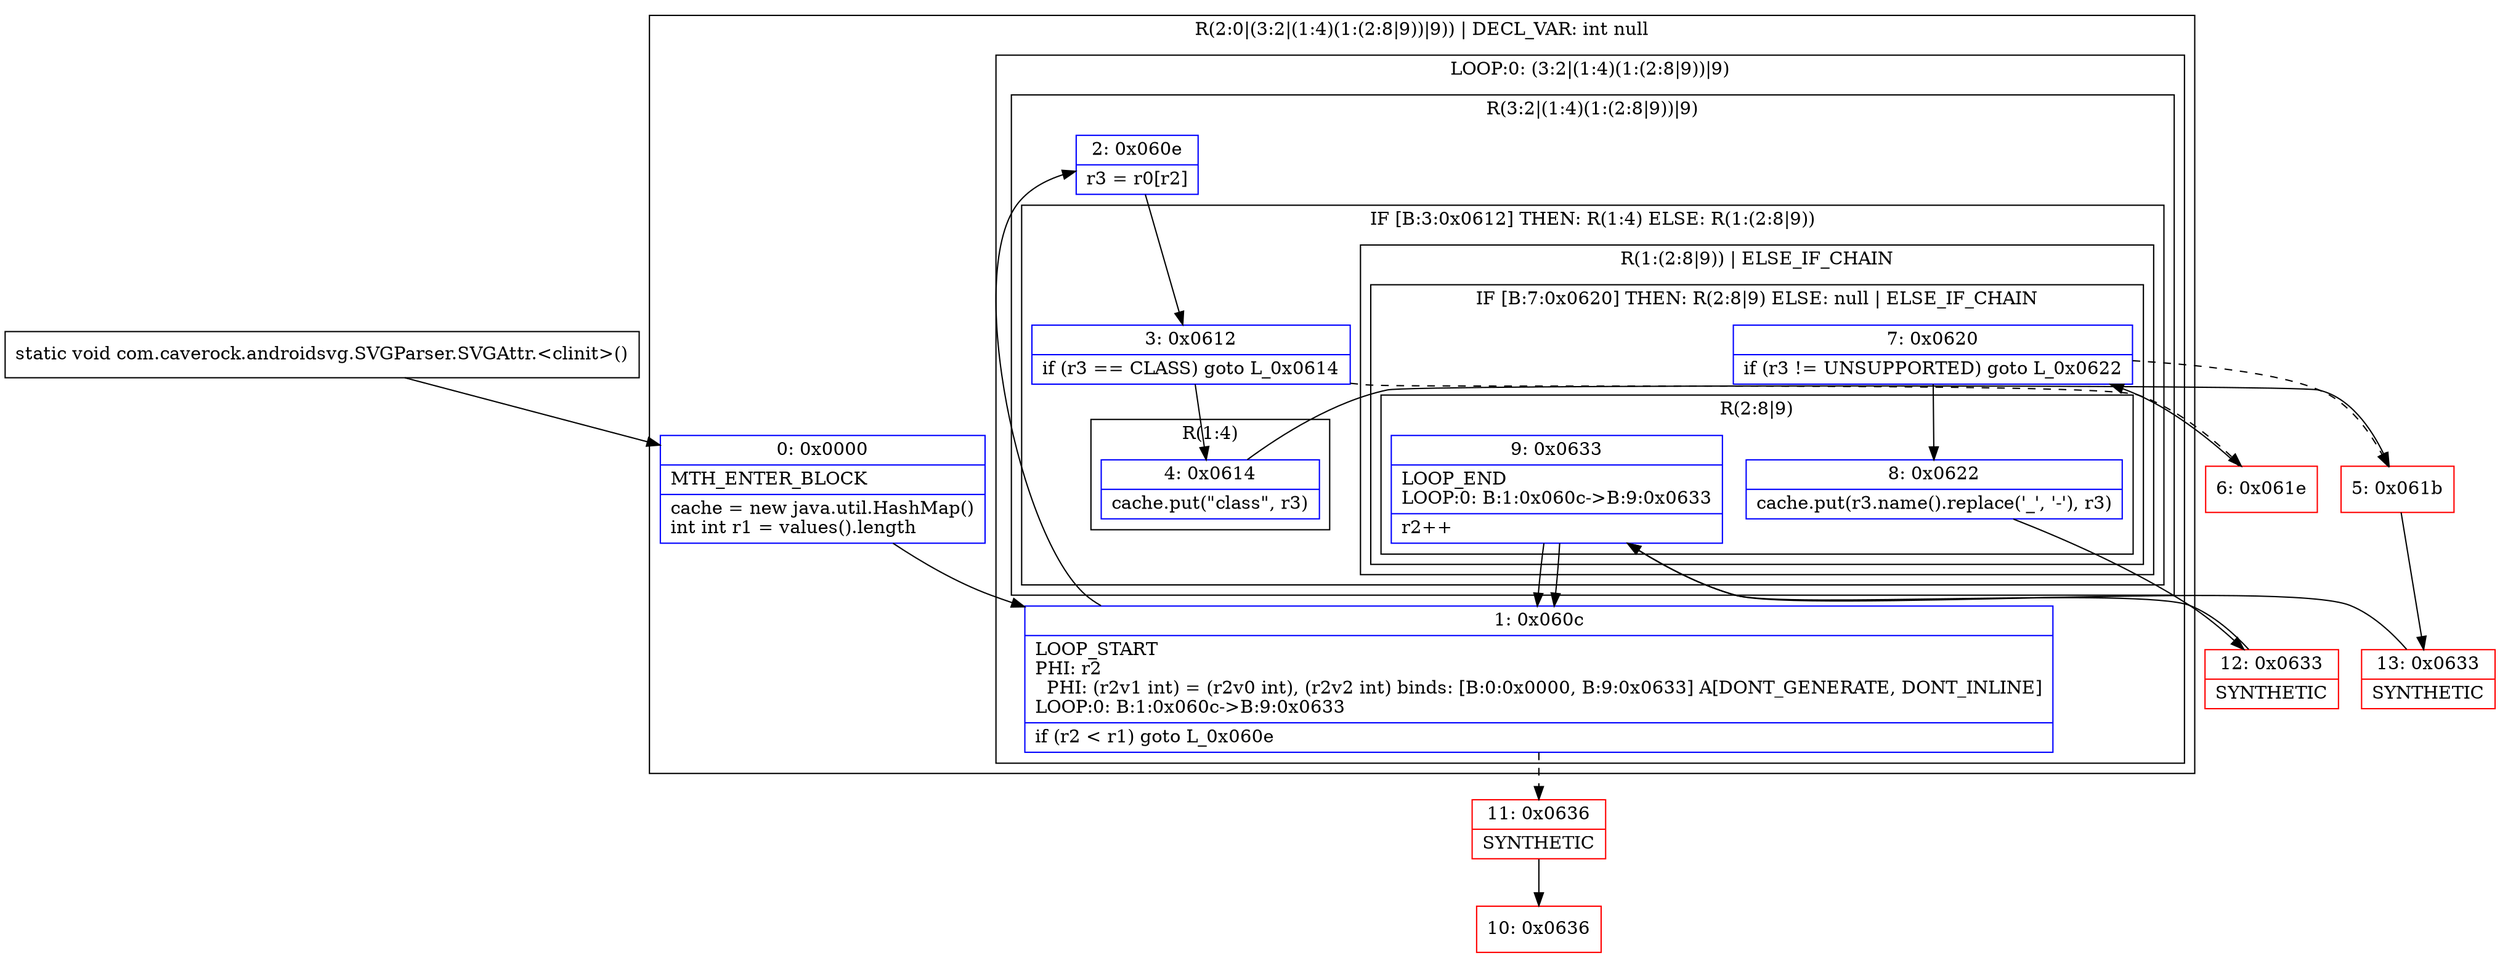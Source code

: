 digraph "CFG forcom.caverock.androidsvg.SVGParser.SVGAttr.\<clinit\>()V" {
subgraph cluster_Region_8454878 {
label = "R(2:0|(3:2|(1:4)(1:(2:8|9))|9)) | DECL_VAR: int null\l";
node [shape=record,color=blue];
Node_0 [shape=record,label="{0\:\ 0x0000|MTH_ENTER_BLOCK\l|cache = new java.util.HashMap()\lint int r1 = values().length\l}"];
subgraph cluster_LoopRegion_2034399849 {
label = "LOOP:0: (3:2|(1:4)(1:(2:8|9))|9)";
node [shape=record,color=blue];
Node_1 [shape=record,label="{1\:\ 0x060c|LOOP_START\lPHI: r2 \l  PHI: (r2v1 int) = (r2v0 int), (r2v2 int) binds: [B:0:0x0000, B:9:0x0633] A[DONT_GENERATE, DONT_INLINE]\lLOOP:0: B:1:0x060c\-\>B:9:0x0633\l|if (r2 \< r1) goto L_0x060e\l}"];
subgraph cluster_Region_782916227 {
label = "R(3:2|(1:4)(1:(2:8|9))|9)";
node [shape=record,color=blue];
Node_2 [shape=record,label="{2\:\ 0x060e|r3 = r0[r2]\l}"];
subgraph cluster_IfRegion_763097332 {
label = "IF [B:3:0x0612] THEN: R(1:4) ELSE: R(1:(2:8|9))";
node [shape=record,color=blue];
Node_3 [shape=record,label="{3\:\ 0x0612|if (r3 == CLASS) goto L_0x0614\l}"];
subgraph cluster_Region_1155649440 {
label = "R(1:4)";
node [shape=record,color=blue];
Node_4 [shape=record,label="{4\:\ 0x0614|cache.put(\"class\", r3)\l}"];
}
subgraph cluster_Region_773481575 {
label = "R(1:(2:8|9)) | ELSE_IF_CHAIN\l";
node [shape=record,color=blue];
subgraph cluster_IfRegion_1377328485 {
label = "IF [B:7:0x0620] THEN: R(2:8|9) ELSE: null | ELSE_IF_CHAIN\l";
node [shape=record,color=blue];
Node_7 [shape=record,label="{7\:\ 0x0620|if (r3 != UNSUPPORTED) goto L_0x0622\l}"];
subgraph cluster_Region_546765698 {
label = "R(2:8|9)";
node [shape=record,color=blue];
Node_8 [shape=record,label="{8\:\ 0x0622|cache.put(r3.name().replace('_', '\-'), r3)\l}"];
Node_9 [shape=record,label="{9\:\ 0x0633|LOOP_END\lLOOP:0: B:1:0x060c\-\>B:9:0x0633\l|r2++\l}"];
}
}
}
}
Node_9 [shape=record,label="{9\:\ 0x0633|LOOP_END\lLOOP:0: B:1:0x060c\-\>B:9:0x0633\l|r2++\l}"];
}
}
}
Node_5 [shape=record,color=red,label="{5\:\ 0x061b}"];
Node_6 [shape=record,color=red,label="{6\:\ 0x061e}"];
Node_10 [shape=record,color=red,label="{10\:\ 0x0636}"];
Node_11 [shape=record,color=red,label="{11\:\ 0x0636|SYNTHETIC\l}"];
Node_12 [shape=record,color=red,label="{12\:\ 0x0633|SYNTHETIC\l}"];
Node_13 [shape=record,color=red,label="{13\:\ 0x0633|SYNTHETIC\l}"];
MethodNode[shape=record,label="{static void com.caverock.androidsvg.SVGParser.SVGAttr.\<clinit\>() }"];
MethodNode -> Node_0;
Node_0 -> Node_1;
Node_1 -> Node_2;
Node_1 -> Node_11[style=dashed];
Node_2 -> Node_3;
Node_3 -> Node_4;
Node_3 -> Node_6[style=dashed];
Node_4 -> Node_5;
Node_7 -> Node_5[style=dashed];
Node_7 -> Node_8;
Node_8 -> Node_12;
Node_9 -> Node_1;
Node_9 -> Node_1;
Node_5 -> Node_13;
Node_6 -> Node_7;
Node_11 -> Node_10;
Node_12 -> Node_9;
Node_13 -> Node_9;
}

